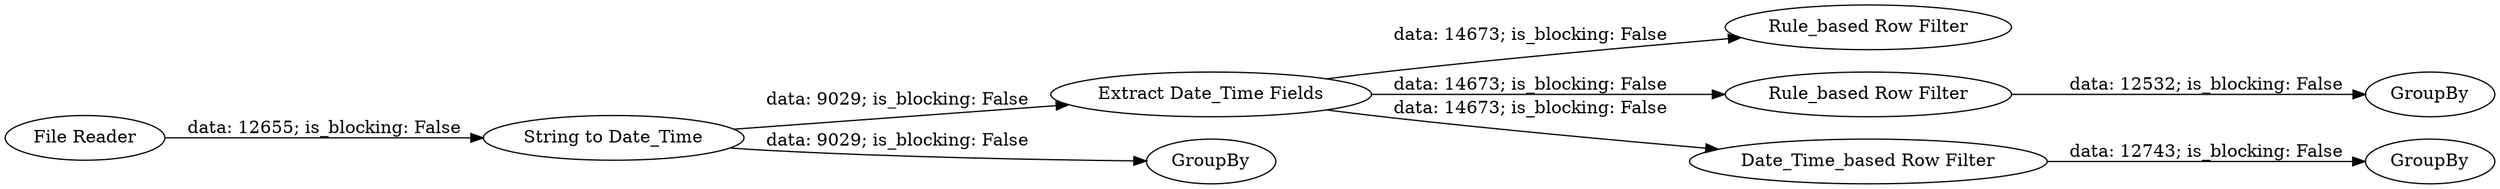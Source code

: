 digraph {
	"-977398342542924380_9" [label=GroupBy]
	"-977398342542924380_3" [label="Extract Date_Time Fields"]
	"-977398342542924380_7" [label="Rule_based Row Filter"]
	"-977398342542924380_2" [label="String to Date_Time"]
	"-977398342542924380_6" [label=GroupBy]
	"-977398342542924380_5" [label=GroupBy]
	"-977398342542924380_4" [label="Rule_based Row Filter"]
	"-977398342542924380_8" [label="Date_Time_based Row Filter"]
	"-977398342542924380_1" [label="File Reader"]
	"-977398342542924380_2" -> "-977398342542924380_3" [label="data: 9029; is_blocking: False"]
	"-977398342542924380_2" -> "-977398342542924380_6" [label="data: 9029; is_blocking: False"]
	"-977398342542924380_4" -> "-977398342542924380_5" [label="data: 12532; is_blocking: False"]
	"-977398342542924380_3" -> "-977398342542924380_8" [label="data: 14673; is_blocking: False"]
	"-977398342542924380_3" -> "-977398342542924380_4" [label="data: 14673; is_blocking: False"]
	"-977398342542924380_1" -> "-977398342542924380_2" [label="data: 12655; is_blocking: False"]
	"-977398342542924380_3" -> "-977398342542924380_7" [label="data: 14673; is_blocking: False"]
	"-977398342542924380_8" -> "-977398342542924380_9" [label="data: 12743; is_blocking: False"]
	rankdir=LR
}
